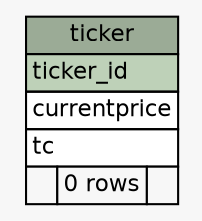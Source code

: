 // dot 2.36.0 on Mac OS X 10.10.2
// SchemaSpy rev Unknown
digraph "ticker" {
  graph [
    rankdir="RL"
    bgcolor="#f7f7f7"
    nodesep="0.18"
    ranksep="0.46"
    fontname="Helvetica"
    fontsize="11"
  ];
  node [
    fontname="Helvetica"
    fontsize="11"
    shape="plaintext"
  ];
  edge [
    arrowsize="0.8"
  ];
  "ticker" [
    label=<
    <TABLE BORDER="0" CELLBORDER="1" CELLSPACING="0" BGCOLOR="#ffffff">
      <TR><TD COLSPAN="3" BGCOLOR="#9bab96" ALIGN="CENTER">ticker</TD></TR>
      <TR><TD PORT="ticker_id" COLSPAN="3" BGCOLOR="#bed1b8" ALIGN="LEFT">ticker_id</TD></TR>
      <TR><TD PORT="currentprice" COLSPAN="3" ALIGN="LEFT">currentprice</TD></TR>
      <TR><TD PORT="tc" COLSPAN="3" ALIGN="LEFT">tc</TD></TR>
      <TR><TD ALIGN="LEFT" BGCOLOR="#f7f7f7">  </TD><TD ALIGN="RIGHT" BGCOLOR="#f7f7f7">0 rows</TD><TD ALIGN="RIGHT" BGCOLOR="#f7f7f7">  </TD></TR>
    </TABLE>>
    URL="tables/ticker.html"
    tooltip="ticker"
  ];
}
